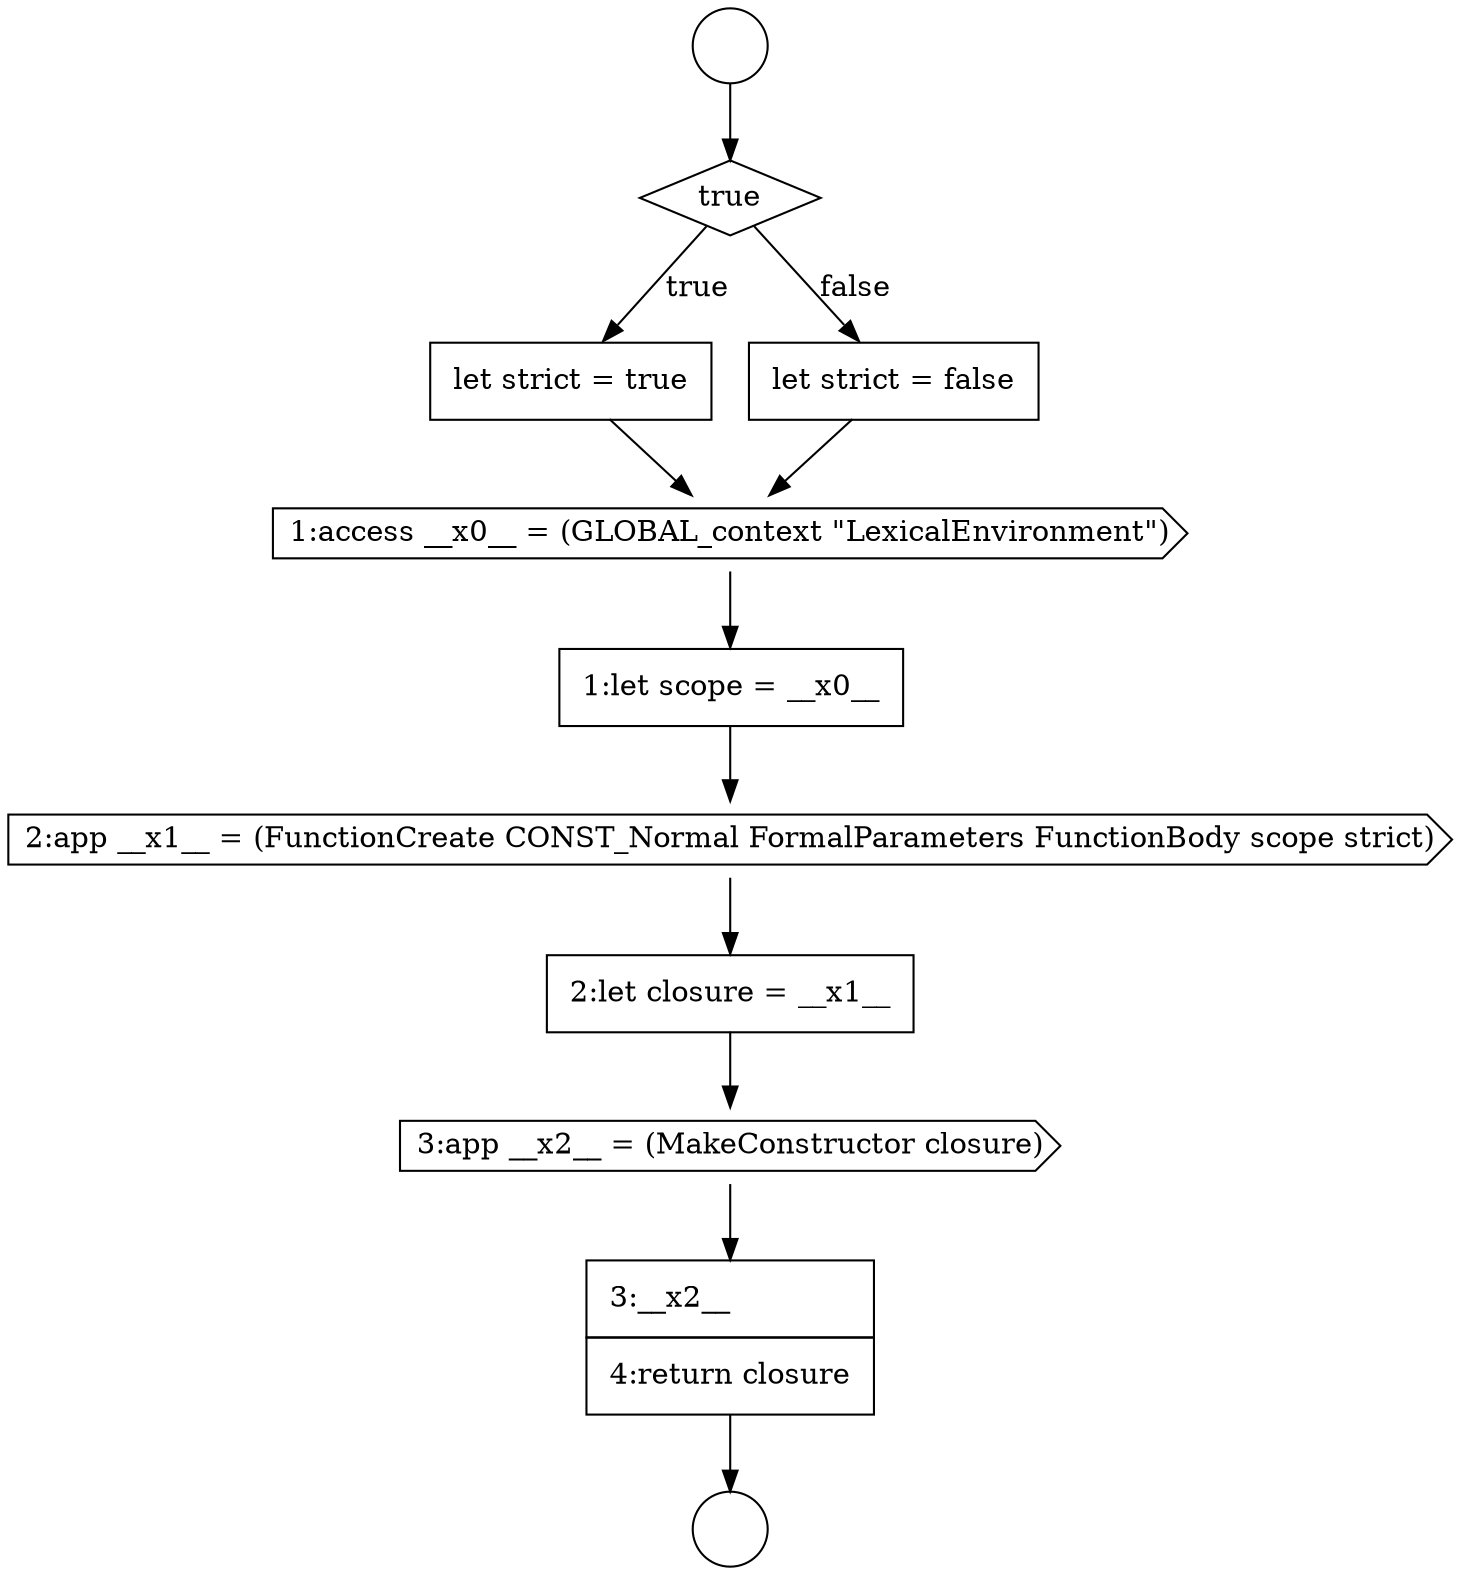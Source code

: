 digraph {
  node7903 [shape=cds, label=<<font color="black">2:app __x1__ = (FunctionCreate CONST_Normal FormalParameters FunctionBody scope strict)</font>> color="black" fillcolor="white" style=filled]
  node7905 [shape=cds, label=<<font color="black">3:app __x2__ = (MakeConstructor closure)</font>> color="black" fillcolor="white" style=filled]
  node7899 [shape=none, margin=0, label=<<font color="black">
    <table border="0" cellborder="1" cellspacing="0" cellpadding="10">
      <tr><td align="left">let strict = true</td></tr>
    </table>
  </font>> color="black" fillcolor="white" style=filled]
  node7906 [shape=none, margin=0, label=<<font color="black">
    <table border="0" cellborder="1" cellspacing="0" cellpadding="10">
      <tr><td align="left">3:__x2__</td></tr>
      <tr><td align="left">4:return closure</td></tr>
    </table>
  </font>> color="black" fillcolor="white" style=filled]
  node7902 [shape=none, margin=0, label=<<font color="black">
    <table border="0" cellborder="1" cellspacing="0" cellpadding="10">
      <tr><td align="left">1:let scope = __x0__</td></tr>
    </table>
  </font>> color="black" fillcolor="white" style=filled]
  node7898 [shape=diamond, label=<<font color="black">true</font>> color="black" fillcolor="white" style=filled]
  node7901 [shape=cds, label=<<font color="black">1:access __x0__ = (GLOBAL_context &quot;LexicalEnvironment&quot;)</font>> color="black" fillcolor="white" style=filled]
  node7904 [shape=none, margin=0, label=<<font color="black">
    <table border="0" cellborder="1" cellspacing="0" cellpadding="10">
      <tr><td align="left">2:let closure = __x1__</td></tr>
    </table>
  </font>> color="black" fillcolor="white" style=filled]
  node7900 [shape=none, margin=0, label=<<font color="black">
    <table border="0" cellborder="1" cellspacing="0" cellpadding="10">
      <tr><td align="left">let strict = false</td></tr>
    </table>
  </font>> color="black" fillcolor="white" style=filled]
  node7896 [shape=circle label=" " color="black" fillcolor="white" style=filled]
  node7897 [shape=circle label=" " color="black" fillcolor="white" style=filled]
  node7904 -> node7905 [ color="black"]
  node7899 -> node7901 [ color="black"]
  node7900 -> node7901 [ color="black"]
  node7902 -> node7903 [ color="black"]
  node7906 -> node7897 [ color="black"]
  node7896 -> node7898 [ color="black"]
  node7898 -> node7899 [label=<<font color="black">true</font>> color="black"]
  node7898 -> node7900 [label=<<font color="black">false</font>> color="black"]
  node7901 -> node7902 [ color="black"]
  node7905 -> node7906 [ color="black"]
  node7903 -> node7904 [ color="black"]
}

